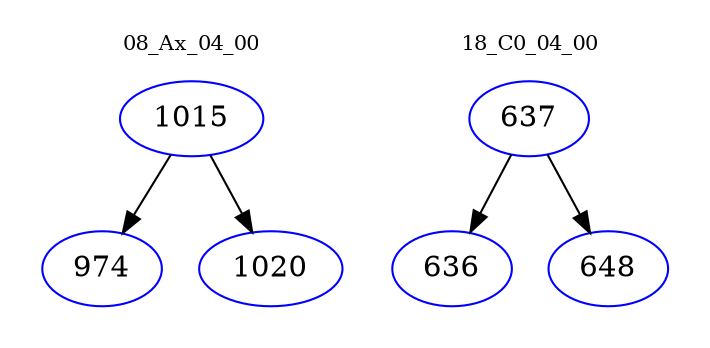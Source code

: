 digraph{
subgraph cluster_0 {
color = white
label = "08_Ax_04_00";
fontsize=10;
T0_1015 [label="1015", color="blue"]
T0_1015 -> T0_974 [color="black"]
T0_974 [label="974", color="blue"]
T0_1015 -> T0_1020 [color="black"]
T0_1020 [label="1020", color="blue"]
}
subgraph cluster_1 {
color = white
label = "18_C0_04_00";
fontsize=10;
T1_637 [label="637", color="blue"]
T1_637 -> T1_636 [color="black"]
T1_636 [label="636", color="blue"]
T1_637 -> T1_648 [color="black"]
T1_648 [label="648", color="blue"]
}
}
